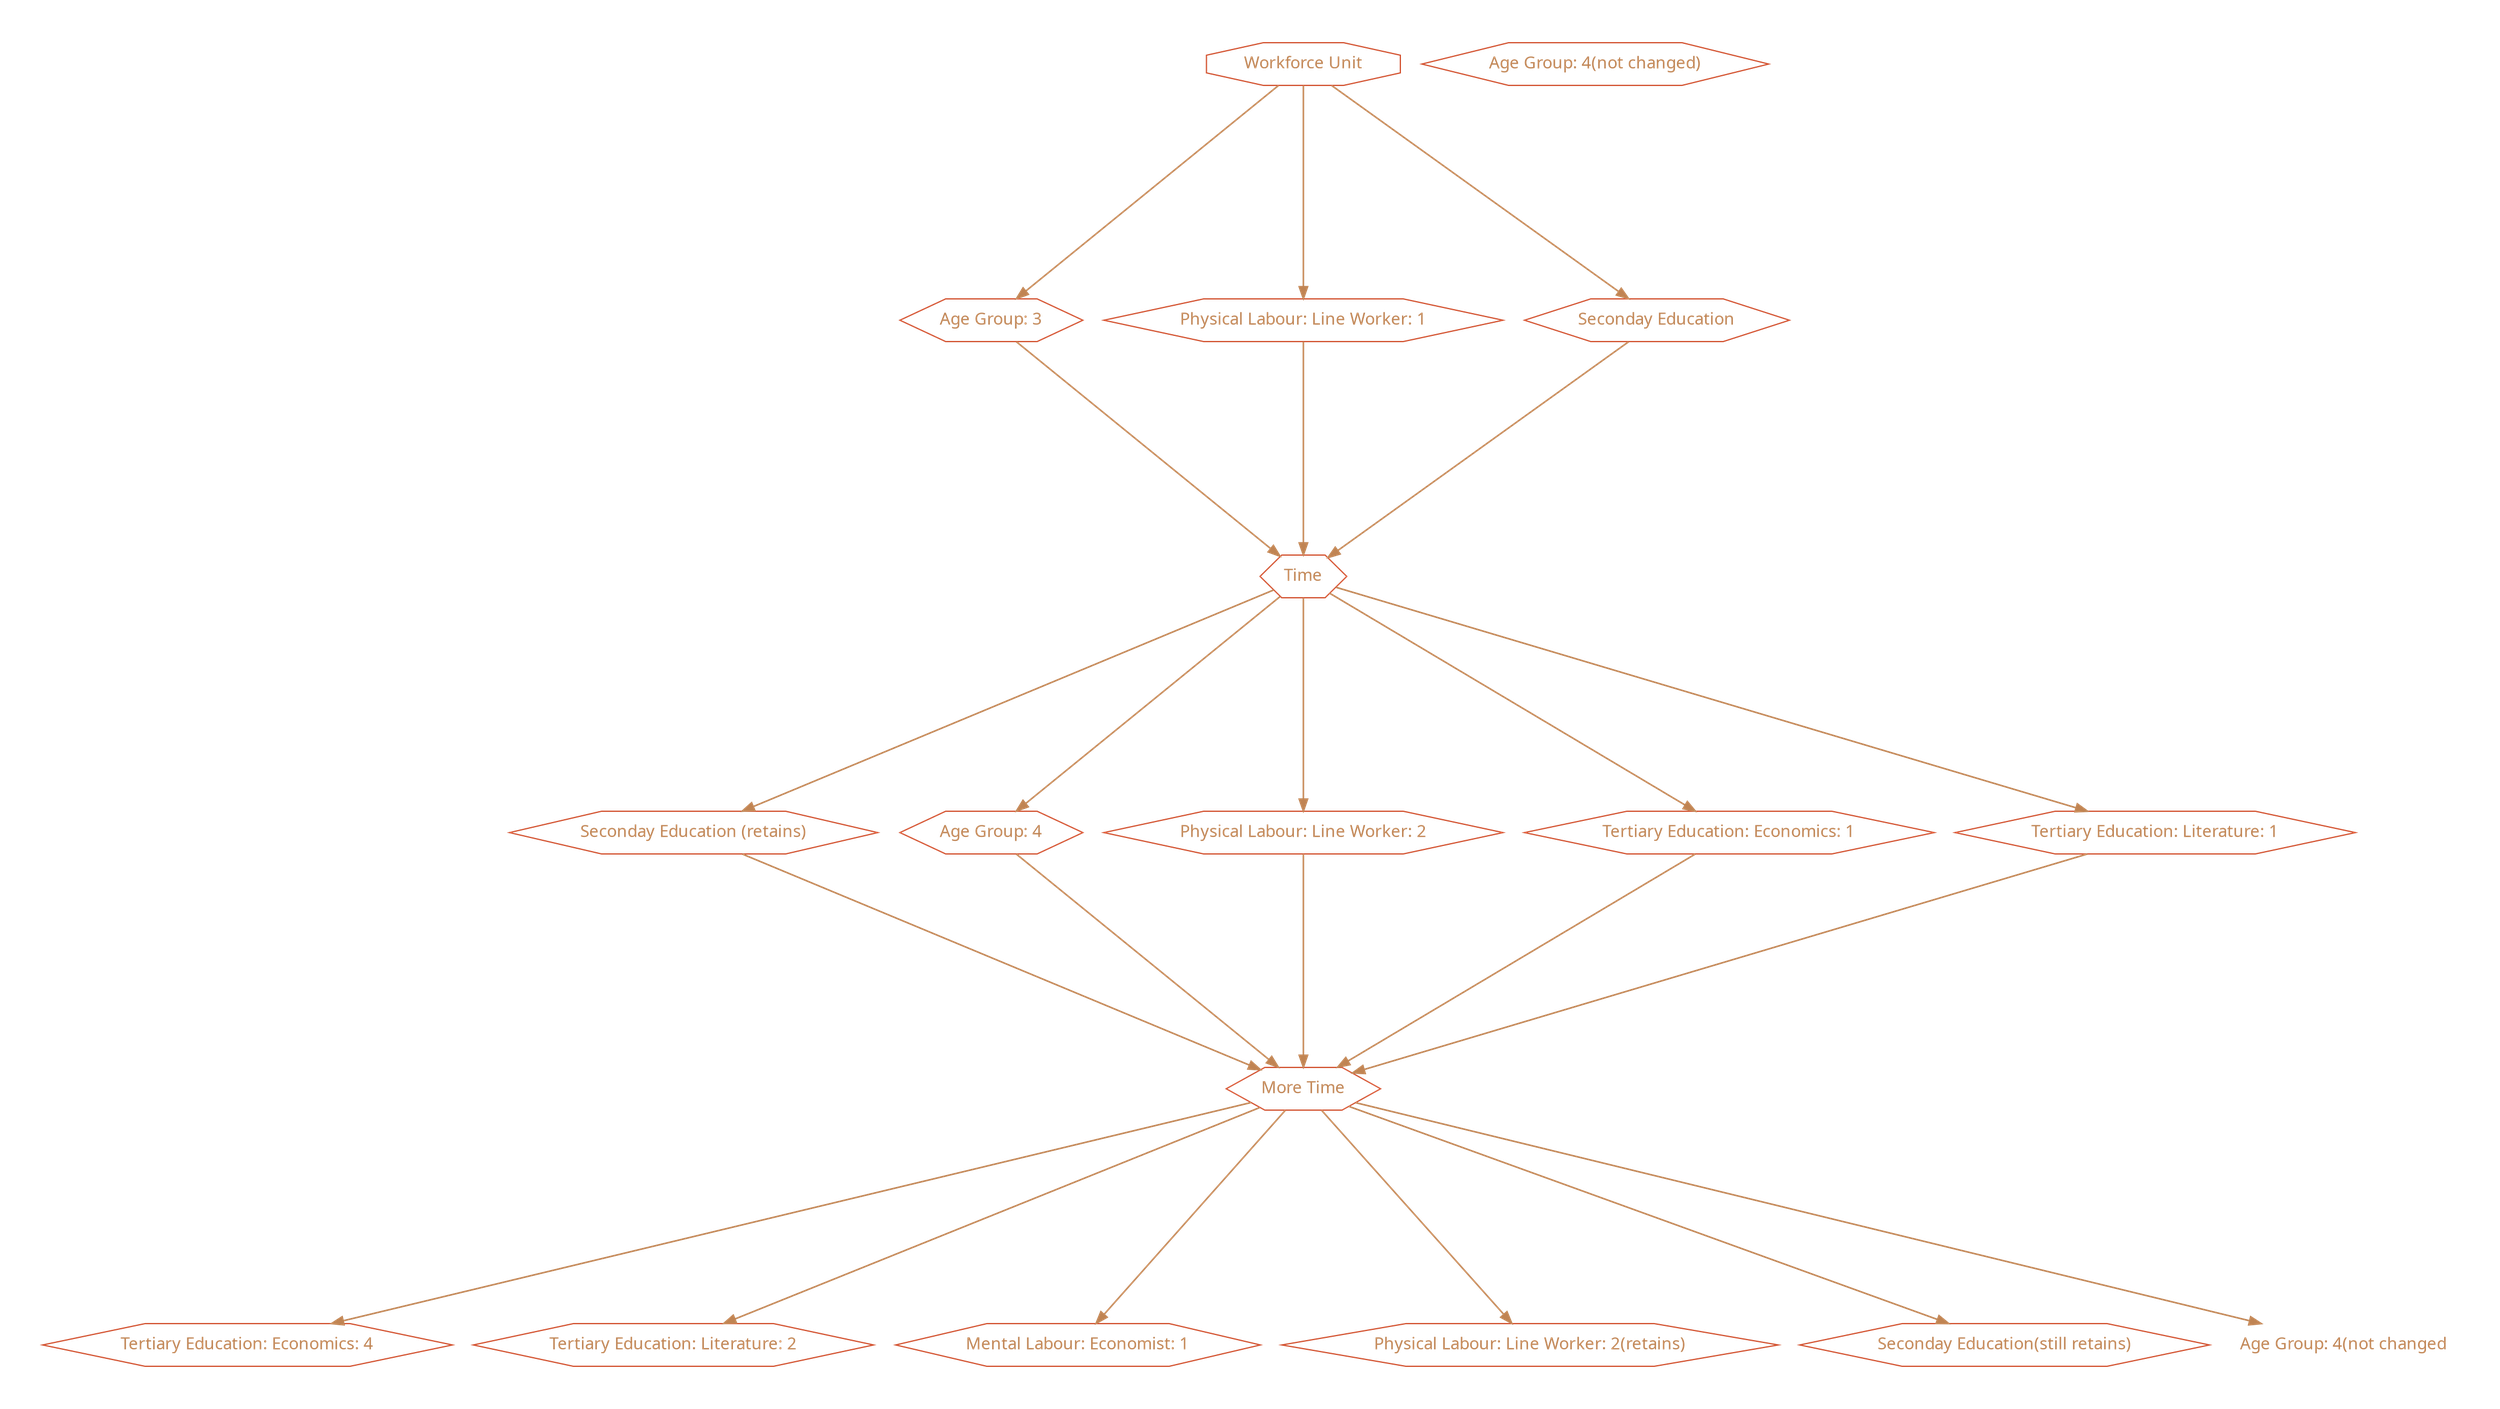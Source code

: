 /*
  This is part of the Avaneya Project Crew Handbook.
  Copyright (C) 2010-2016 Cartesian Theatre <info@cartesiantheatre.com>.
  See the file License for copying conditions.
  
  To manually compile:
      $ sudo aptitude install graphviz
      $ twopi -Tpdf Workforce_Types_Changes.twopi.gv -o Workforce_Types_Changes.pdf
*/

digraph Workforce_Types_Changes
{
    // Graph attributes...
	bgcolor="transparent";
	margin="0";
	ratio="auto";
    ranksep="2.5";
    pad="0.5,0.5";
    compound="true";
    overlap="vpsc";
    root="Workforce_Types_Changes";

	// Node attributes...
	node[color="#d3502dff"];
	node[fillcolor="gray10"];
    node[fontcolor="#c08453ff"];
    node[fontname="Ubuntu"];
    node[shape="none"]

	// Edge attributes...
	edge[color="#c08453ff"];
	edge[penwidth="1.3"];

// Relationships

    "Workforce Unit"[shape="octagon"]
    "Age Group: 3"[shape="hexagon"]
    "Physical Labour: Line Worker: 1"[shape="hexagon"]
    "Seconday Education"[shape="hexagon"]
    "Seconday Education (retains)"[shape="hexagon"]
    "Time"[shape="hexagon"]
    "More Time"[shape="hexagon"]
    "Age Group: 4"[shape="hexagon"]
    "Physical Labour: Line Worker: 2"[shape="hexagon"]
    "Tertiary Education: Economics: 1"[shape="hexagon"]
    "Tertiary Education: Literature: 1"[shape="hexagon"]
    "Tertiary Education: Economics: 4"[shape="hexagon"]
    "Tertiary Education: Literature: 2"[shape="hexagon"]
    "Mental Labour: Economist: 1"[shape="hexagon"]
    "Age Group: 4(not changed)"[shape="hexagon"]
    "Physical Labour: Line Worker: 2(retains)"[shape="hexagon"]
    "Seconday Education(still retains)"[shape="hexagon"]


	"Workforce Unit" 	-> "Age Group: 3";
	"Workforce Unit"	-> "Physical Labour: Line Worker: 1";
	"Workforce Unit"	-> "Seconday Education";

	"Age Group: 3"				-> "Time";
	"Physical Labour: Line Worker: 1"	-> "Time";
	"Seconday Education"			-> "Time";

	"Time"	-> "Age Group: 4";
	"Time"	-> "Physical Labour: Line Worker: 2";
	"Time"	-> "Seconday Education (retains)";
	"Time"	-> "Tertiary Education: Economics: 1";
	"Time"	-> "Tertiary Education: Literature: 1";
			
	"Age Group: 4"				-> "More Time";
	"Physical Labour: Line Worker: 2"	-> "More Time";				
	"Seconday Education (retains)"		-> "More Time";
	"Tertiary Education: Economics: 1"	-> "More Time";
	"Tertiary Education: Literature: 1"	-> "More Time";

	"More Time"	-> "Age Group: 4(not changed";
	"More Time"	-> "Physical Labour: Line Worker: 2(retains)";
	"More Time"	-> "Seconday Education(still retains)";
	"More Time"	-> "Tertiary Education: Economics: 4";
	"More Time"	-> "Tertiary Education: Literature: 2";
	"More Time"	-> "Mental Labour: Economist: 1";



}
